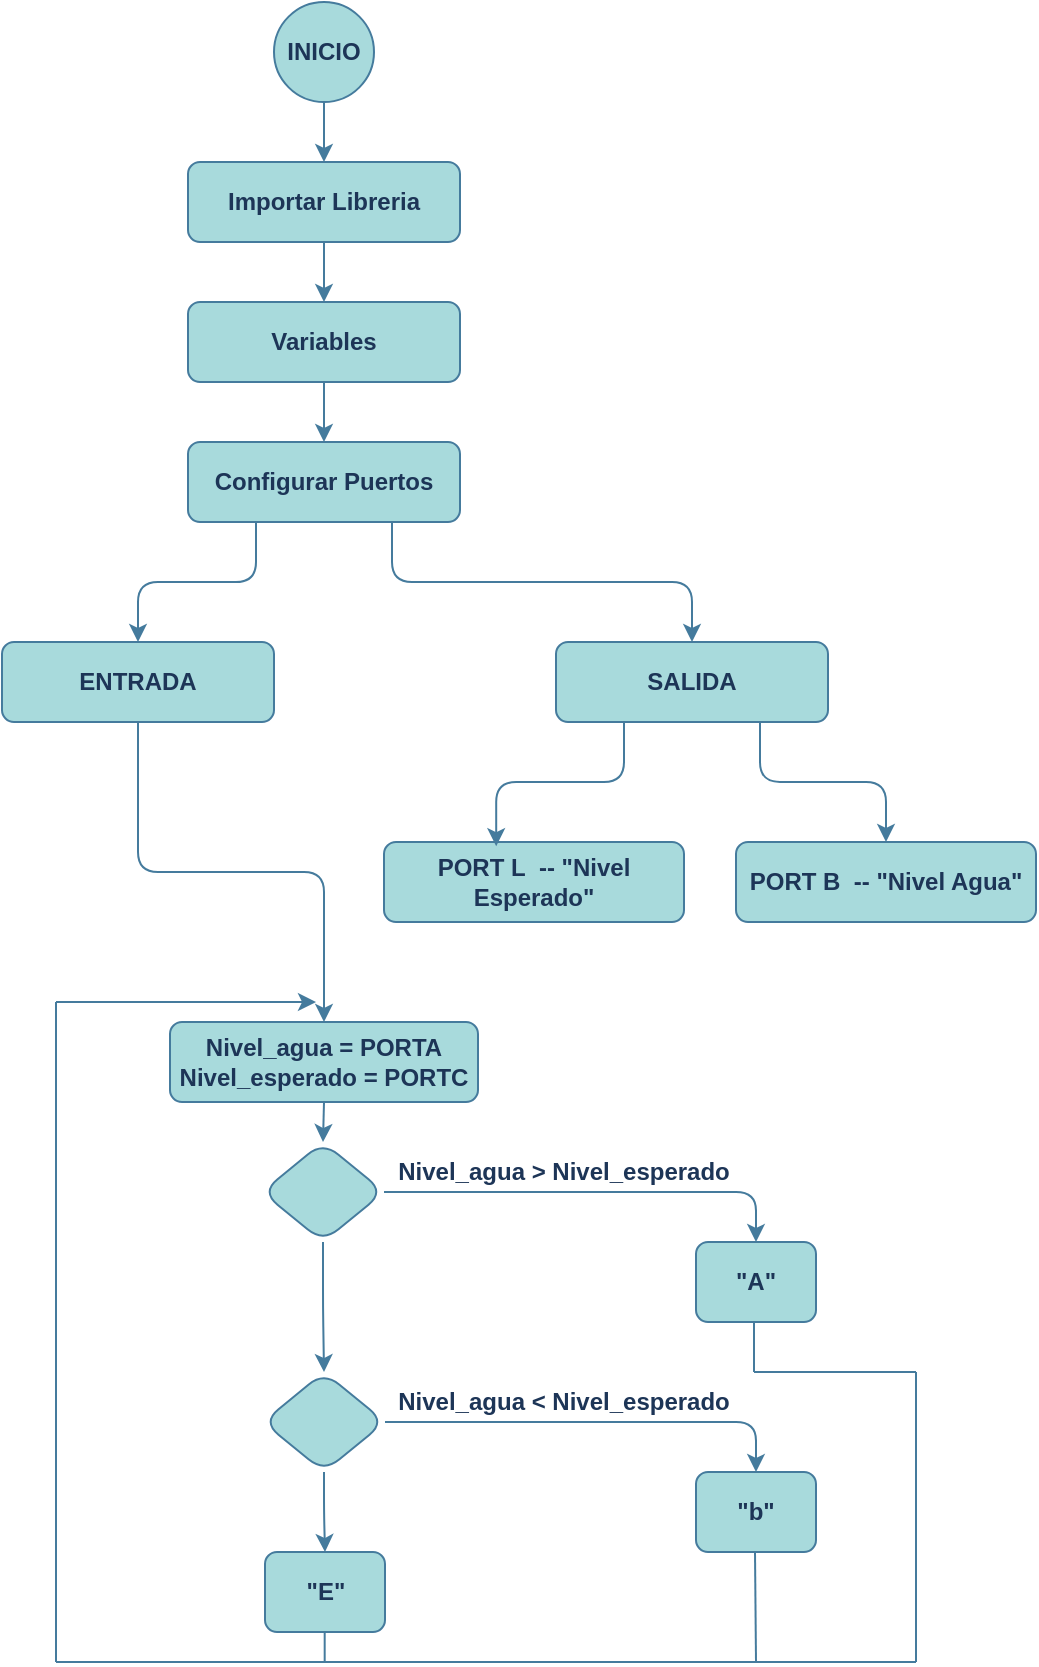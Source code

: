 <mxfile version="22.0.8" type="github">
  <diagram id="prtHgNgQTEPvFCAcTncT" name="Page-1">
    <mxGraphModel dx="1113" dy="1797" grid="1" gridSize="10" guides="1" tooltips="1" connect="1" arrows="1" fold="1" page="1" pageScale="1" pageWidth="827" pageHeight="1169" math="0" shadow="0">
      <root>
        <mxCell id="0" />
        <mxCell id="1" parent="0" />
        <mxCell id="W_C0Gqta7OhbLIXVS-xY-15" style="edgeStyle=orthogonalEdgeStyle;rounded=1;orthogonalLoop=1;jettySize=auto;html=1;exitX=0.5;exitY=1;exitDx=0;exitDy=0;entryX=0.5;entryY=0;entryDx=0;entryDy=0;fillColor=#A8DADC;strokeColor=#457B9D;labelBackgroundColor=none;fontColor=default;" parent="1" source="W_C0Gqta7OhbLIXVS-xY-1" target="W_C0Gqta7OhbLIXVS-xY-2" edge="1">
          <mxGeometry relative="1" as="geometry" />
        </mxCell>
        <mxCell id="W_C0Gqta7OhbLIXVS-xY-1" value="INICIO" style="ellipse;whiteSpace=wrap;html=1;aspect=fixed;fontStyle=1;fillColor=#A8DADC;strokeColor=#457B9D;rounded=1;labelBackgroundColor=none;fontColor=#1D3557;" parent="1" vertex="1">
          <mxGeometry x="389" y="-150" width="50" height="50" as="geometry" />
        </mxCell>
        <mxCell id="W_C0Gqta7OhbLIXVS-xY-16" style="edgeStyle=orthogonalEdgeStyle;rounded=1;orthogonalLoop=1;jettySize=auto;html=1;exitX=0.5;exitY=1;exitDx=0;exitDy=0;entryX=0.5;entryY=0;entryDx=0;entryDy=0;fillColor=#A8DADC;strokeColor=#457B9D;labelBackgroundColor=none;fontColor=default;" parent="1" source="W_C0Gqta7OhbLIXVS-xY-2" target="W_C0Gqta7OhbLIXVS-xY-3" edge="1">
          <mxGeometry relative="1" as="geometry" />
        </mxCell>
        <mxCell id="W_C0Gqta7OhbLIXVS-xY-2" value="Importar Libreria" style="rounded=1;whiteSpace=wrap;html=1;fontStyle=1;fillColor=#A8DADC;strokeColor=#457B9D;labelBackgroundColor=none;fontColor=#1D3557;" parent="1" vertex="1">
          <mxGeometry x="346" y="-70" width="136" height="40" as="geometry" />
        </mxCell>
        <mxCell id="W_C0Gqta7OhbLIXVS-xY-17" style="edgeStyle=orthogonalEdgeStyle;rounded=1;orthogonalLoop=1;jettySize=auto;html=1;exitX=0.5;exitY=1;exitDx=0;exitDy=0;entryX=0.5;entryY=0;entryDx=0;entryDy=0;fillColor=#A8DADC;strokeColor=#457B9D;labelBackgroundColor=none;fontColor=default;" parent="1" source="W_C0Gqta7OhbLIXVS-xY-3" target="W_C0Gqta7OhbLIXVS-xY-4" edge="1">
          <mxGeometry relative="1" as="geometry" />
        </mxCell>
        <mxCell id="W_C0Gqta7OhbLIXVS-xY-3" value="Variables" style="rounded=1;whiteSpace=wrap;html=1;fontStyle=1;fillColor=#A8DADC;strokeColor=#457B9D;labelBackgroundColor=none;fontColor=#1D3557;" parent="1" vertex="1">
          <mxGeometry x="346" width="136" height="40" as="geometry" />
        </mxCell>
        <mxCell id="W_C0Gqta7OhbLIXVS-xY-45" style="edgeStyle=orthogonalEdgeStyle;rounded=1;orthogonalLoop=1;jettySize=auto;html=1;exitX=0.25;exitY=1;exitDx=0;exitDy=0;entryX=0.5;entryY=0;entryDx=0;entryDy=0;fillColor=#A8DADC;strokeColor=#457B9D;labelBackgroundColor=none;fontColor=default;" parent="1" source="W_C0Gqta7OhbLIXVS-xY-4" target="W_C0Gqta7OhbLIXVS-xY-40" edge="1">
          <mxGeometry relative="1" as="geometry" />
        </mxCell>
        <mxCell id="W_C0Gqta7OhbLIXVS-xY-46" style="edgeStyle=orthogonalEdgeStyle;rounded=1;orthogonalLoop=1;jettySize=auto;html=1;exitX=0.75;exitY=1;exitDx=0;exitDy=0;entryX=0.5;entryY=0;entryDx=0;entryDy=0;fillColor=#A8DADC;strokeColor=#457B9D;labelBackgroundColor=none;fontColor=default;" parent="1" source="W_C0Gqta7OhbLIXVS-xY-4" target="W_C0Gqta7OhbLIXVS-xY-41" edge="1">
          <mxGeometry relative="1" as="geometry" />
        </mxCell>
        <mxCell id="W_C0Gqta7OhbLIXVS-xY-4" value="Configurar Puertos" style="rounded=1;whiteSpace=wrap;html=1;fontStyle=1;fillColor=#A8DADC;strokeColor=#457B9D;labelBackgroundColor=none;fontColor=#1D3557;" parent="1" vertex="1">
          <mxGeometry x="346" y="70" width="136" height="40" as="geometry" />
        </mxCell>
        <mxCell id="W_C0Gqta7OhbLIXVS-xY-19" style="edgeStyle=orthogonalEdgeStyle;rounded=1;orthogonalLoop=1;jettySize=auto;html=1;exitX=0.5;exitY=1;exitDx=0;exitDy=0;entryX=0.5;entryY=0;entryDx=0;entryDy=0;fillColor=#A8DADC;strokeColor=#457B9D;labelBackgroundColor=none;fontColor=default;" parent="1" source="W_C0Gqta7OhbLIXVS-xY-5" target="W_C0Gqta7OhbLIXVS-xY-6" edge="1">
          <mxGeometry relative="1" as="geometry" />
        </mxCell>
        <mxCell id="W_C0Gqta7OhbLIXVS-xY-5" value="Nivel_agua = PORTA&lt;br&gt;Nivel_esperado = PORTC" style="rounded=1;whiteSpace=wrap;html=1;fontStyle=1;fillColor=#A8DADC;strokeColor=#457B9D;labelBackgroundColor=none;fontColor=#1D3557;" parent="1" vertex="1">
          <mxGeometry x="337" y="360" width="154" height="40" as="geometry" />
        </mxCell>
        <mxCell id="W_C0Gqta7OhbLIXVS-xY-10" style="edgeStyle=orthogonalEdgeStyle;rounded=1;orthogonalLoop=1;jettySize=auto;html=1;exitX=1;exitY=0.5;exitDx=0;exitDy=0;entryX=0.5;entryY=0;entryDx=0;entryDy=0;fillColor=#A8DADC;strokeColor=#457B9D;labelBackgroundColor=none;fontColor=default;" parent="1" source="W_C0Gqta7OhbLIXVS-xY-6" target="W_C0Gqta7OhbLIXVS-xY-8" edge="1">
          <mxGeometry relative="1" as="geometry" />
        </mxCell>
        <mxCell id="W_C0Gqta7OhbLIXVS-xY-20" style="edgeStyle=orthogonalEdgeStyle;rounded=1;orthogonalLoop=1;jettySize=auto;html=1;exitX=0.5;exitY=1;exitDx=0;exitDy=0;entryX=0.5;entryY=0;entryDx=0;entryDy=0;fillColor=#A8DADC;strokeColor=#457B9D;labelBackgroundColor=none;fontColor=default;" parent="1" source="W_C0Gqta7OhbLIXVS-xY-6" target="W_C0Gqta7OhbLIXVS-xY-7" edge="1">
          <mxGeometry relative="1" as="geometry" />
        </mxCell>
        <mxCell id="W_C0Gqta7OhbLIXVS-xY-6" value="" style="rhombus;whiteSpace=wrap;html=1;fillColor=#A8DADC;strokeColor=#457B9D;rounded=1;labelBackgroundColor=none;fontColor=#1D3557;" parent="1" vertex="1">
          <mxGeometry x="383" y="420" width="61" height="50" as="geometry" />
        </mxCell>
        <mxCell id="W_C0Gqta7OhbLIXVS-xY-14" style="edgeStyle=orthogonalEdgeStyle;rounded=1;orthogonalLoop=1;jettySize=auto;html=1;exitX=1;exitY=0.5;exitDx=0;exitDy=0;entryX=0.5;entryY=0;entryDx=0;entryDy=0;fillColor=#A8DADC;strokeColor=#457B9D;labelBackgroundColor=none;fontColor=default;" parent="1" source="W_C0Gqta7OhbLIXVS-xY-7" target="W_C0Gqta7OhbLIXVS-xY-9" edge="1">
          <mxGeometry relative="1" as="geometry" />
        </mxCell>
        <mxCell id="W_C0Gqta7OhbLIXVS-xY-22" style="edgeStyle=orthogonalEdgeStyle;rounded=1;orthogonalLoop=1;jettySize=auto;html=1;exitX=0.5;exitY=1;exitDx=0;exitDy=0;entryX=0.5;entryY=0;entryDx=0;entryDy=0;fillColor=#A8DADC;strokeColor=#457B9D;labelBackgroundColor=none;fontColor=default;" parent="1" source="W_C0Gqta7OhbLIXVS-xY-7" target="W_C0Gqta7OhbLIXVS-xY-21" edge="1">
          <mxGeometry relative="1" as="geometry" />
        </mxCell>
        <mxCell id="W_C0Gqta7OhbLIXVS-xY-7" value="" style="rhombus;whiteSpace=wrap;html=1;fillColor=#A8DADC;strokeColor=#457B9D;rounded=1;labelBackgroundColor=none;fontColor=#1D3557;" parent="1" vertex="1">
          <mxGeometry x="383.5" y="535" width="61" height="50" as="geometry" />
        </mxCell>
        <mxCell id="W_C0Gqta7OhbLIXVS-xY-8" value="&quot;A&quot;" style="rounded=1;whiteSpace=wrap;html=1;fontStyle=1;fillColor=#A8DADC;strokeColor=#457B9D;labelBackgroundColor=none;fontColor=#1D3557;" parent="1" vertex="1">
          <mxGeometry x="600" y="470" width="60" height="40" as="geometry" />
        </mxCell>
        <mxCell id="W_C0Gqta7OhbLIXVS-xY-9" value="&quot;b&quot;" style="rounded=1;whiteSpace=wrap;html=1;fontStyle=1;fillColor=#A8DADC;strokeColor=#457B9D;labelBackgroundColor=none;fontColor=#1D3557;" parent="1" vertex="1">
          <mxGeometry x="600" y="585" width="60" height="40" as="geometry" />
        </mxCell>
        <mxCell id="W_C0Gqta7OhbLIXVS-xY-11" value="Nivel_agua &amp;gt; Nivel_esperado" style="text;html=1;strokeColor=none;fillColor=none;align=center;verticalAlign=middle;whiteSpace=wrap;rounded=1;fontStyle=1;labelBackgroundColor=none;fontColor=#1D3557;" parent="1" vertex="1">
          <mxGeometry x="439" y="420" width="190" height="30" as="geometry" />
        </mxCell>
        <mxCell id="W_C0Gqta7OhbLIXVS-xY-13" value="Nivel_agua &amp;lt; Nivel_esperado" style="text;html=1;strokeColor=none;fillColor=none;align=center;verticalAlign=middle;whiteSpace=wrap;rounded=1;fontStyle=1;labelBackgroundColor=none;fontColor=#1D3557;" parent="1" vertex="1">
          <mxGeometry x="439" y="535" width="190" height="30" as="geometry" />
        </mxCell>
        <mxCell id="W_C0Gqta7OhbLIXVS-xY-21" value="&quot;E&quot;" style="rounded=1;whiteSpace=wrap;html=1;fontStyle=1;fillColor=#A8DADC;strokeColor=#457B9D;labelBackgroundColor=none;fontColor=#1D3557;" parent="1" vertex="1">
          <mxGeometry x="384.5" y="625" width="60" height="40" as="geometry" />
        </mxCell>
        <mxCell id="W_C0Gqta7OhbLIXVS-xY-25" value="" style="endArrow=none;html=1;rounded=1;exitX=1;exitY=0;exitDx=0;exitDy=0;fillColor=#A8DADC;strokeColor=#457B9D;labelBackgroundColor=none;fontColor=default;" parent="1" source="W_C0Gqta7OhbLIXVS-xY-13" edge="1">
          <mxGeometry width="50" height="50" relative="1" as="geometry">
            <mxPoint x="680" y="580" as="sourcePoint" />
            <mxPoint x="629" y="510" as="targetPoint" />
          </mxGeometry>
        </mxCell>
        <mxCell id="W_C0Gqta7OhbLIXVS-xY-27" value="" style="endArrow=none;html=1;rounded=1;fillColor=#A8DADC;strokeColor=#457B9D;labelBackgroundColor=none;fontColor=default;" parent="1" edge="1">
          <mxGeometry width="50" height="50" relative="1" as="geometry">
            <mxPoint x="629" y="535" as="sourcePoint" />
            <mxPoint x="710" y="535" as="targetPoint" />
          </mxGeometry>
        </mxCell>
        <mxCell id="W_C0Gqta7OhbLIXVS-xY-28" value="" style="endArrow=none;html=1;rounded=1;fillColor=#A8DADC;strokeColor=#457B9D;labelBackgroundColor=none;fontColor=default;" parent="1" edge="1">
          <mxGeometry width="50" height="50" relative="1" as="geometry">
            <mxPoint x="710" y="680" as="sourcePoint" />
            <mxPoint x="710" y="535" as="targetPoint" />
          </mxGeometry>
        </mxCell>
        <mxCell id="W_C0Gqta7OhbLIXVS-xY-29" value="" style="endArrow=none;html=1;rounded=1;fillColor=#A8DADC;strokeColor=#457B9D;labelBackgroundColor=none;fontColor=default;" parent="1" edge="1">
          <mxGeometry width="50" height="50" relative="1" as="geometry">
            <mxPoint x="630" y="680" as="sourcePoint" />
            <mxPoint x="710" y="680" as="targetPoint" />
          </mxGeometry>
        </mxCell>
        <mxCell id="W_C0Gqta7OhbLIXVS-xY-30" value="" style="endArrow=none;html=1;rounded=1;fillColor=#A8DADC;strokeColor=#457B9D;labelBackgroundColor=none;fontColor=default;" parent="1" edge="1">
          <mxGeometry width="50" height="50" relative="1" as="geometry">
            <mxPoint x="630" y="680" as="sourcePoint" />
            <mxPoint x="629.5" y="625" as="targetPoint" />
          </mxGeometry>
        </mxCell>
        <mxCell id="W_C0Gqta7OhbLIXVS-xY-31" value="" style="endArrow=none;html=1;rounded=1;fillColor=#A8DADC;strokeColor=#457B9D;labelBackgroundColor=none;fontColor=default;" parent="1" edge="1">
          <mxGeometry width="50" height="50" relative="1" as="geometry">
            <mxPoint x="414" y="680" as="sourcePoint" />
            <mxPoint x="640" y="680" as="targetPoint" />
          </mxGeometry>
        </mxCell>
        <mxCell id="W_C0Gqta7OhbLIXVS-xY-32" value="" style="endArrow=none;html=1;rounded=1;fillColor=#A8DADC;strokeColor=#457B9D;labelBackgroundColor=none;fontColor=default;" parent="1" edge="1">
          <mxGeometry width="50" height="50" relative="1" as="geometry">
            <mxPoint x="414.34" y="680" as="sourcePoint" />
            <mxPoint x="414.34" y="665" as="targetPoint" />
          </mxGeometry>
        </mxCell>
        <mxCell id="W_C0Gqta7OhbLIXVS-xY-33" value="" style="endArrow=classic;html=1;rounded=1;fillColor=#A8DADC;strokeColor=#457B9D;labelBackgroundColor=none;fontColor=default;" parent="1" edge="1">
          <mxGeometry width="50" height="50" relative="1" as="geometry">
            <mxPoint x="280" y="350" as="sourcePoint" />
            <mxPoint x="410" y="350" as="targetPoint" />
          </mxGeometry>
        </mxCell>
        <mxCell id="W_C0Gqta7OhbLIXVS-xY-34" value="" style="endArrow=none;html=1;rounded=1;fillColor=#A8DADC;strokeColor=#457B9D;labelBackgroundColor=none;fontColor=default;" parent="1" edge="1">
          <mxGeometry width="50" height="50" relative="1" as="geometry">
            <mxPoint x="280" y="680" as="sourcePoint" />
            <mxPoint x="280" y="350" as="targetPoint" />
          </mxGeometry>
        </mxCell>
        <mxCell id="W_C0Gqta7OhbLIXVS-xY-35" value="" style="endArrow=none;html=1;rounded=1;fillColor=#A8DADC;strokeColor=#457B9D;labelBackgroundColor=none;fontColor=default;" parent="1" edge="1">
          <mxGeometry width="50" height="50" relative="1" as="geometry">
            <mxPoint x="280" y="680" as="sourcePoint" />
            <mxPoint x="420" y="680" as="targetPoint" />
          </mxGeometry>
        </mxCell>
        <mxCell id="W_C0Gqta7OhbLIXVS-xY-36" value="PORT L&amp;nbsp; -- &quot;Nivel Esperado&quot;" style="rounded=1;whiteSpace=wrap;html=1;fontStyle=1;fillColor=#A8DADC;strokeColor=#457B9D;labelBackgroundColor=none;fontColor=#1D3557;" parent="1" vertex="1">
          <mxGeometry x="444" y="270" width="150" height="40" as="geometry" />
        </mxCell>
        <mxCell id="W_C0Gqta7OhbLIXVS-xY-37" value="PORT B&amp;nbsp; -- &quot;Nivel Agua&quot;" style="rounded=1;whiteSpace=wrap;html=1;fontStyle=1;labelBackgroundColor=none;fillColor=#A8DADC;strokeColor=#457B9D;fontColor=#1D3557;" parent="1" vertex="1">
          <mxGeometry x="620" y="270" width="150" height="40" as="geometry" />
        </mxCell>
        <mxCell id="W_C0Gqta7OhbLIXVS-xY-42" style="edgeStyle=orthogonalEdgeStyle;rounded=1;orthogonalLoop=1;jettySize=auto;html=1;exitX=0.5;exitY=1;exitDx=0;exitDy=0;entryX=0.5;entryY=0;entryDx=0;entryDy=0;fillColor=#A8DADC;strokeColor=#457B9D;labelBackgroundColor=none;fontColor=default;" parent="1" source="W_C0Gqta7OhbLIXVS-xY-40" target="W_C0Gqta7OhbLIXVS-xY-5" edge="1">
          <mxGeometry relative="1" as="geometry" />
        </mxCell>
        <mxCell id="W_C0Gqta7OhbLIXVS-xY-40" value="ENTRADA" style="rounded=1;whiteSpace=wrap;html=1;fontStyle=1;fillColor=#A8DADC;strokeColor=#457B9D;labelBackgroundColor=none;fontColor=#1D3557;" parent="1" vertex="1">
          <mxGeometry x="253" y="170" width="136" height="40" as="geometry" />
        </mxCell>
        <mxCell id="W_C0Gqta7OhbLIXVS-xY-50" style="edgeStyle=orthogonalEdgeStyle;rounded=1;orthogonalLoop=1;jettySize=auto;html=1;exitX=0.75;exitY=1;exitDx=0;exitDy=0;entryX=0.5;entryY=0;entryDx=0;entryDy=0;fillColor=#A8DADC;strokeColor=#457B9D;labelBackgroundColor=none;fontColor=default;" parent="1" source="W_C0Gqta7OhbLIXVS-xY-41" target="W_C0Gqta7OhbLIXVS-xY-37" edge="1">
          <mxGeometry relative="1" as="geometry" />
        </mxCell>
        <mxCell id="W_C0Gqta7OhbLIXVS-xY-41" value="SALIDA" style="rounded=1;whiteSpace=wrap;html=1;fontStyle=1;fillColor=#A8DADC;strokeColor=#457B9D;labelBackgroundColor=none;fontColor=#1D3557;" parent="1" vertex="1">
          <mxGeometry x="530" y="170" width="136" height="40" as="geometry" />
        </mxCell>
        <mxCell id="W_C0Gqta7OhbLIXVS-xY-49" style="edgeStyle=orthogonalEdgeStyle;rounded=1;orthogonalLoop=1;jettySize=auto;html=1;exitX=0.25;exitY=1;exitDx=0;exitDy=0;entryX=0.374;entryY=0.053;entryDx=0;entryDy=0;entryPerimeter=0;fillColor=#A8DADC;strokeColor=#457B9D;labelBackgroundColor=none;fontColor=default;" parent="1" source="W_C0Gqta7OhbLIXVS-xY-41" target="W_C0Gqta7OhbLIXVS-xY-36" edge="1">
          <mxGeometry relative="1" as="geometry" />
        </mxCell>
      </root>
    </mxGraphModel>
  </diagram>
</mxfile>
